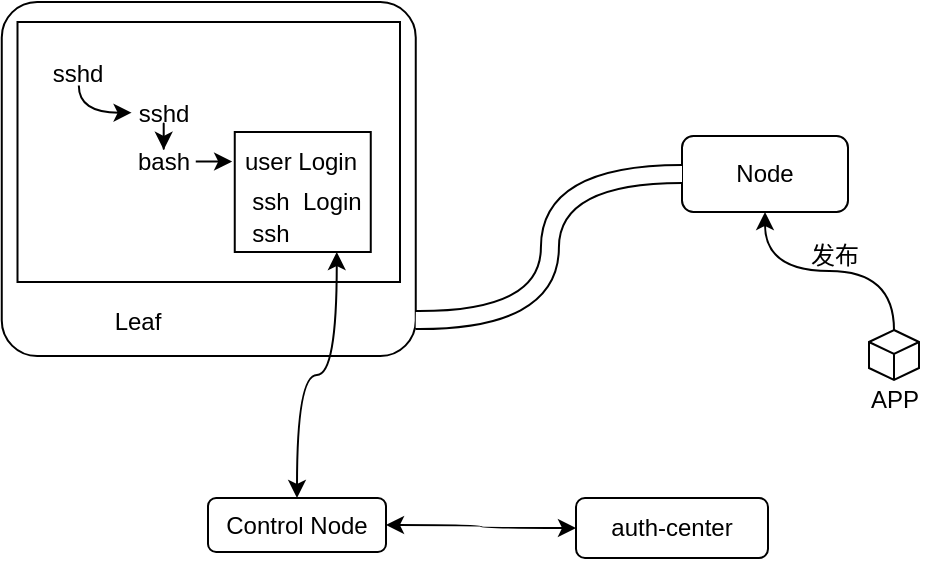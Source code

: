 <mxfile version="20.5.1" type="github">
  <diagram id="w69KGsKDG2HWZL1i0Xgc" name="第 1 页">
    <mxGraphModel dx="1070" dy="597" grid="0" gridSize="10" guides="1" tooltips="1" connect="1" arrows="1" fold="1" page="1" pageScale="1" pageWidth="827" pageHeight="1169" math="0" shadow="0">
      <root>
        <mxCell id="0" />
        <mxCell id="1" parent="0" />
        <mxCell id="Cajm6VL7LlUX5pz16_lT-1" value="" style="rounded=1;whiteSpace=wrap;html=1;arcSize=10;" vertex="1" parent="1">
          <mxGeometry x="33.88" y="74" width="207" height="177" as="geometry" />
        </mxCell>
        <mxCell id="Cajm6VL7LlUX5pz16_lT-2" value="Leaf" style="text;html=1;strokeColor=none;fillColor=none;align=center;verticalAlign=middle;whiteSpace=wrap;rounded=0;" vertex="1" parent="1">
          <mxGeometry x="72" y="219" width="60" height="30" as="geometry" />
        </mxCell>
        <mxCell id="Cajm6VL7LlUX5pz16_lT-3" value="Node" style="rounded=1;whiteSpace=wrap;html=1;" vertex="1" parent="1">
          <mxGeometry x="374" y="141" width="83" height="38" as="geometry" />
        </mxCell>
        <mxCell id="Cajm6VL7LlUX5pz16_lT-6" value="" style="group" vertex="1" connectable="0" parent="1">
          <mxGeometry x="459" y="238" width="42" height="48" as="geometry" />
        </mxCell>
        <mxCell id="Cajm6VL7LlUX5pz16_lT-4" value="" style="html=1;whiteSpace=wrap;shape=isoCube2;backgroundOutline=1;isoAngle=15;" vertex="1" parent="Cajm6VL7LlUX5pz16_lT-6">
          <mxGeometry x="8.5" width="25" height="25" as="geometry" />
        </mxCell>
        <mxCell id="Cajm6VL7LlUX5pz16_lT-5" value="APP" style="text;html=1;align=center;verticalAlign=middle;resizable=0;points=[];autosize=1;strokeColor=none;fillColor=none;" vertex="1" parent="Cajm6VL7LlUX5pz16_lT-6">
          <mxGeometry y="22" width="42" height="26" as="geometry" />
        </mxCell>
        <mxCell id="Cajm6VL7LlUX5pz16_lT-7" style="edgeStyle=orthogonalEdgeStyle;rounded=0;orthogonalLoop=1;jettySize=auto;html=1;exitX=0.5;exitY=0;exitDx=0;exitDy=0;exitPerimeter=0;entryX=0.5;entryY=1;entryDx=0;entryDy=0;curved=1;" edge="1" parent="1" source="Cajm6VL7LlUX5pz16_lT-4" target="Cajm6VL7LlUX5pz16_lT-3">
          <mxGeometry relative="1" as="geometry" />
        </mxCell>
        <mxCell id="Cajm6VL7LlUX5pz16_lT-8" value="发布" style="text;html=1;align=center;verticalAlign=middle;resizable=0;points=[];autosize=1;strokeColor=none;fillColor=none;" vertex="1" parent="1">
          <mxGeometry x="429" y="188" width="42" height="26" as="geometry" />
        </mxCell>
        <mxCell id="Cajm6VL7LlUX5pz16_lT-25" style="edgeStyle=orthogonalEdgeStyle;curved=1;rounded=0;orthogonalLoop=1;jettySize=auto;html=1;exitX=1;exitY=0.5;exitDx=0;exitDy=0;entryX=0;entryY=0.5;entryDx=0;entryDy=0;startArrow=classic;startFill=1;" edge="1" parent="1" source="Cajm6VL7LlUX5pz16_lT-9" target="Cajm6VL7LlUX5pz16_lT-24">
          <mxGeometry relative="1" as="geometry" />
        </mxCell>
        <mxCell id="Cajm6VL7LlUX5pz16_lT-9" value="Control Node" style="rounded=1;whiteSpace=wrap;html=1;" vertex="1" parent="1">
          <mxGeometry x="137" y="322" width="89" height="27" as="geometry" />
        </mxCell>
        <mxCell id="Cajm6VL7LlUX5pz16_lT-10" value="" style="rounded=0;whiteSpace=wrap;html=1;" vertex="1" parent="1">
          <mxGeometry x="41.75" y="84" width="191.25" height="130" as="geometry" />
        </mxCell>
        <mxCell id="Cajm6VL7LlUX5pz16_lT-21" value="" style="shape=filledEdge;rounded=0;fixDash=1;endArrow=none;strokeWidth=10;fillColor=#ffffff;edgeStyle=orthogonalEdgeStyle;curved=1;entryX=0;entryY=0.5;entryDx=0;entryDy=0;" edge="1" parent="1" target="Cajm6VL7LlUX5pz16_lT-3">
          <mxGeometry width="60" height="40" relative="1" as="geometry">
            <mxPoint x="240.88" y="233" as="sourcePoint" />
            <mxPoint x="300.88" y="193" as="targetPoint" />
          </mxGeometry>
        </mxCell>
        <mxCell id="Cajm6VL7LlUX5pz16_lT-20" value="" style="group" vertex="1" connectable="0" parent="1">
          <mxGeometry x="56.38" y="104" width="162" height="95" as="geometry" />
        </mxCell>
        <mxCell id="Cajm6VL7LlUX5pz16_lT-22" value="" style="rounded=0;whiteSpace=wrap;html=1;" vertex="1" parent="Cajm6VL7LlUX5pz16_lT-20">
          <mxGeometry x="94" y="35" width="68" height="60" as="geometry" />
        </mxCell>
        <mxCell id="Cajm6VL7LlUX5pz16_lT-11" value="sshd" style="text;html=1;strokeColor=none;fillColor=none;align=center;verticalAlign=middle;whiteSpace=wrap;rounded=0;" vertex="1" parent="Cajm6VL7LlUX5pz16_lT-20">
          <mxGeometry width="32.053" height="11.743" as="geometry" />
        </mxCell>
        <mxCell id="Cajm6VL7LlUX5pz16_lT-12" value="sshd" style="text;html=1;strokeColor=none;fillColor=none;align=center;verticalAlign=middle;whiteSpace=wrap;rounded=0;" vertex="1" parent="Cajm6VL7LlUX5pz16_lT-20">
          <mxGeometry x="42.449" y="19.778" width="32.053" height="11.743" as="geometry" />
        </mxCell>
        <mxCell id="Cajm6VL7LlUX5pz16_lT-13" style="edgeStyle=orthogonalEdgeStyle;curved=1;rounded=0;orthogonalLoop=1;jettySize=auto;html=1;exitX=0.5;exitY=1;exitDx=0;exitDy=0;entryX=0;entryY=0.5;entryDx=0;entryDy=0;" edge="1" parent="Cajm6VL7LlUX5pz16_lT-20" source="Cajm6VL7LlUX5pz16_lT-11" target="Cajm6VL7LlUX5pz16_lT-12">
          <mxGeometry relative="1" as="geometry">
            <Array as="points">
              <mxPoint x="15.594" y="25.34" />
              <mxPoint x="42.449" y="25.34" />
            </Array>
          </mxGeometry>
        </mxCell>
        <mxCell id="Cajm6VL7LlUX5pz16_lT-14" value="bash" style="text;html=1;strokeColor=none;fillColor=none;align=center;verticalAlign=middle;whiteSpace=wrap;rounded=0;" vertex="1" parent="Cajm6VL7LlUX5pz16_lT-20">
          <mxGeometry x="42.449" y="43.882" width="32.053" height="11.743" as="geometry" />
        </mxCell>
        <mxCell id="Cajm6VL7LlUX5pz16_lT-15" value="" style="edgeStyle=orthogonalEdgeStyle;curved=1;rounded=0;orthogonalLoop=1;jettySize=auto;html=1;" edge="1" parent="Cajm6VL7LlUX5pz16_lT-20" source="Cajm6VL7LlUX5pz16_lT-12" target="Cajm6VL7LlUX5pz16_lT-14">
          <mxGeometry relative="1" as="geometry" />
        </mxCell>
        <mxCell id="Cajm6VL7LlUX5pz16_lT-16" value="user Login" style="text;html=1;strokeColor=none;fillColor=none;align=center;verticalAlign=middle;whiteSpace=wrap;rounded=0;" vertex="1" parent="Cajm6VL7LlUX5pz16_lT-20">
          <mxGeometry x="92.695" y="43.882" width="69.305" height="11.743" as="geometry" />
        </mxCell>
        <mxCell id="Cajm6VL7LlUX5pz16_lT-17" value="" style="edgeStyle=orthogonalEdgeStyle;curved=1;rounded=0;orthogonalLoop=1;jettySize=auto;html=1;" edge="1" parent="Cajm6VL7LlUX5pz16_lT-20" source="Cajm6VL7LlUX5pz16_lT-14" target="Cajm6VL7LlUX5pz16_lT-16">
          <mxGeometry relative="1" as="geometry" />
        </mxCell>
        <mxCell id="Cajm6VL7LlUX5pz16_lT-18" value="ssh&amp;nbsp; Login" style="text;html=1;align=center;verticalAlign=middle;resizable=0;points=[];autosize=1;strokeColor=none;fillColor=none;" vertex="1" parent="Cajm6VL7LlUX5pz16_lT-20">
          <mxGeometry x="92.695" y="56.861" width="73" height="26" as="geometry" />
        </mxCell>
        <mxCell id="Cajm6VL7LlUX5pz16_lT-19" value="ssh" style="text;html=1;align=center;verticalAlign=middle;resizable=0;points=[];autosize=1;strokeColor=none;fillColor=none;" vertex="1" parent="Cajm6VL7LlUX5pz16_lT-20">
          <mxGeometry x="92.695" y="72.931" width="37" height="26" as="geometry" />
        </mxCell>
        <mxCell id="Cajm6VL7LlUX5pz16_lT-23" style="edgeStyle=orthogonalEdgeStyle;curved=1;rounded=0;orthogonalLoop=1;jettySize=auto;html=1;exitX=0.75;exitY=1;exitDx=0;exitDy=0;startArrow=classic;startFill=1;" edge="1" parent="1" source="Cajm6VL7LlUX5pz16_lT-22" target="Cajm6VL7LlUX5pz16_lT-9">
          <mxGeometry relative="1" as="geometry" />
        </mxCell>
        <mxCell id="Cajm6VL7LlUX5pz16_lT-24" value="auth-center" style="rounded=1;whiteSpace=wrap;html=1;" vertex="1" parent="1">
          <mxGeometry x="321" y="322" width="96" height="30" as="geometry" />
        </mxCell>
      </root>
    </mxGraphModel>
  </diagram>
</mxfile>
